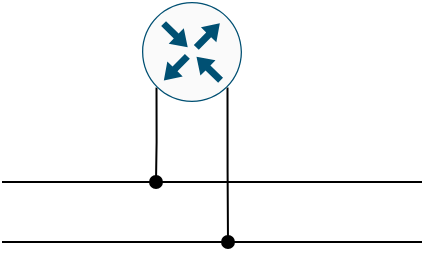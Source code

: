 <mxfile version="20.2.5" type="github">
  <diagram name="subnets" id="bfe91b75-5d2c-26a0-9c1d-138518896778">
    <mxGraphModel dx="593" dy="308" grid="1" gridSize="10" guides="1" tooltips="1" connect="1" arrows="1" fold="1" page="1" pageScale="1" pageWidth="1100" pageHeight="850" background="none" math="0" shadow="0">
      <root>
        <mxCell id="0" />
        <mxCell id="1" parent="0" />
        <mxCell id="J3v6YOT9HYIqkn5Tcidv-4" style="edgeStyle=orthogonalEdgeStyle;rounded=0;orthogonalLoop=1;jettySize=auto;html=1;exitX=0.145;exitY=0.855;exitDx=0;exitDy=0;exitPerimeter=0;endArrow=oval;endFill=1;" edge="1" parent="1" source="J3v6YOT9HYIqkn5Tcidv-1">
          <mxGeometry relative="1" as="geometry">
            <mxPoint x="487" y="320" as="targetPoint" />
          </mxGeometry>
        </mxCell>
        <mxCell id="J3v6YOT9HYIqkn5Tcidv-5" style="edgeStyle=orthogonalEdgeStyle;rounded=0;orthogonalLoop=1;jettySize=auto;html=1;exitX=0.855;exitY=0.856;exitDx=0;exitDy=0;exitPerimeter=0;endArrow=oval;endFill=1;" edge="1" parent="1" source="J3v6YOT9HYIqkn5Tcidv-1">
          <mxGeometry relative="1" as="geometry">
            <mxPoint x="523" y="350" as="targetPoint" />
          </mxGeometry>
        </mxCell>
        <mxCell id="J3v6YOT9HYIqkn5Tcidv-1" value="" style="sketch=0;points=[[0.5,0,0],[1,0.5,0],[0.5,1,0],[0,0.5,0],[0.145,0.145,0],[0.856,0.145,0],[0.855,0.856,0],[0.145,0.855,0]];verticalLabelPosition=bottom;html=1;verticalAlign=top;aspect=fixed;align=center;pointerEvents=1;shape=mxgraph.cisco19.rect;prIcon=router;fillColor=#FAFAFA;strokeColor=#005073;" vertex="1" parent="1">
          <mxGeometry x="480" y="230" width="50" height="50" as="geometry" />
        </mxCell>
        <mxCell id="J3v6YOT9HYIqkn5Tcidv-2" value="" style="endArrow=none;html=1;rounded=0;" edge="1" parent="1">
          <mxGeometry width="50" height="50" relative="1" as="geometry">
            <mxPoint x="410" y="320" as="sourcePoint" />
            <mxPoint x="620" y="320" as="targetPoint" />
          </mxGeometry>
        </mxCell>
        <mxCell id="J3v6YOT9HYIqkn5Tcidv-3" value="" style="endArrow=none;html=1;rounded=0;" edge="1" parent="1">
          <mxGeometry width="50" height="50" relative="1" as="geometry">
            <mxPoint x="410" y="350" as="sourcePoint" />
            <mxPoint x="620" y="350" as="targetPoint" />
          </mxGeometry>
        </mxCell>
      </root>
    </mxGraphModel>
  </diagram>
</mxfile>
